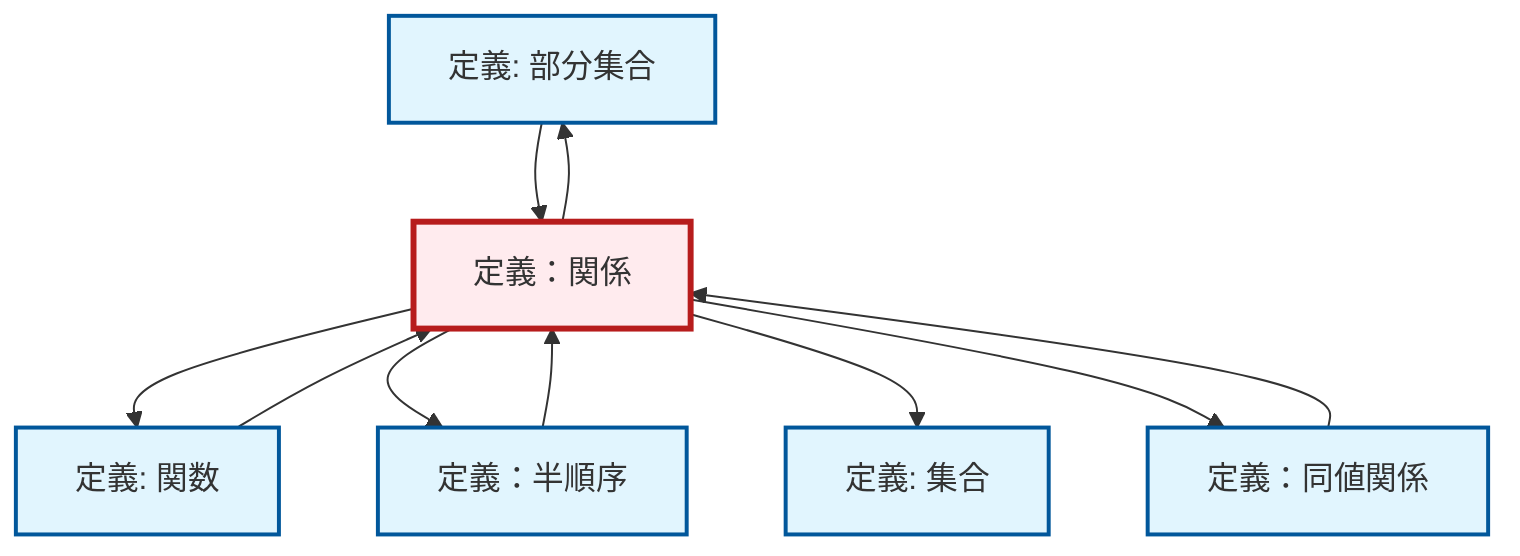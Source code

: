 graph TD
    classDef definition fill:#e1f5fe,stroke:#01579b,stroke-width:2px
    classDef theorem fill:#f3e5f5,stroke:#4a148c,stroke-width:2px
    classDef axiom fill:#fff3e0,stroke:#e65100,stroke-width:2px
    classDef example fill:#e8f5e9,stroke:#1b5e20,stroke-width:2px
    classDef current fill:#ffebee,stroke:#b71c1c,stroke-width:3px
    def-subset["定義: 部分集合"]:::definition
    def-relation["定義：関係"]:::definition
    def-function["定義: 関数"]:::definition
    def-equivalence-relation["定義：同値関係"]:::definition
    def-set["定義: 集合"]:::definition
    def-partial-order["定義：半順序"]:::definition
    def-subset --> def-relation
    def-partial-order --> def-relation
    def-relation --> def-function
    def-relation --> def-partial-order
    def-equivalence-relation --> def-relation
    def-relation --> def-subset
    def-relation --> def-set
    def-function --> def-relation
    def-relation --> def-equivalence-relation
    class def-relation current